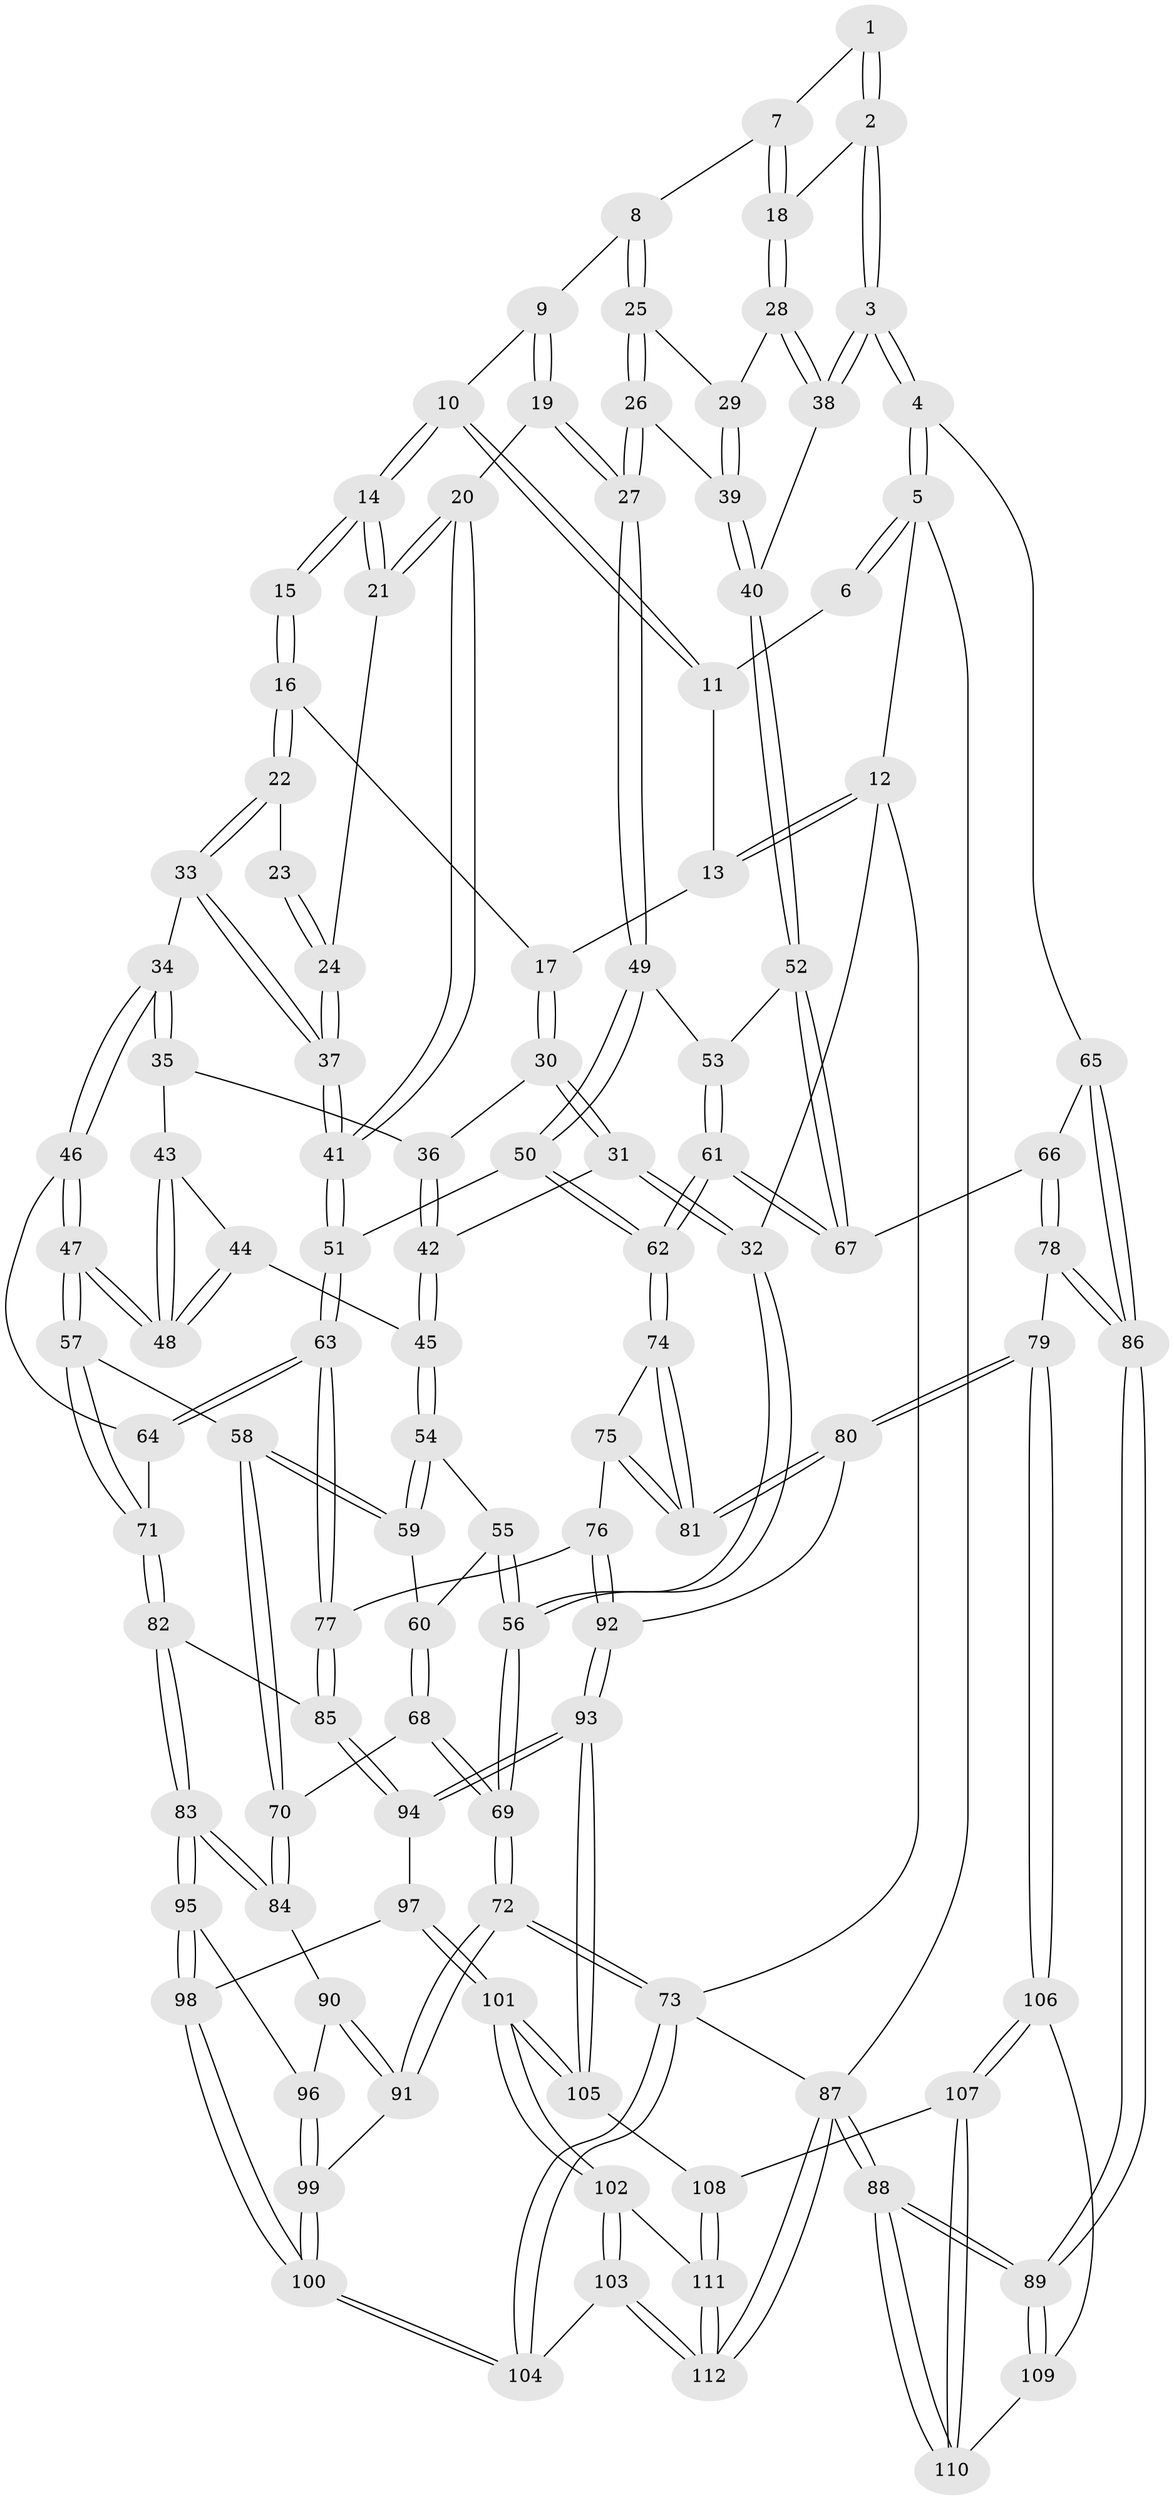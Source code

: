 // Generated by graph-tools (version 1.1) at 2025/50/03/09/25 03:50:58]
// undirected, 112 vertices, 277 edges
graph export_dot {
graph [start="1"]
  node [color=gray90,style=filled];
  1 [pos="+0.8857119149159949+0"];
  2 [pos="+0.9026277805825321+0.07354656082109168"];
  3 [pos="+1+0.2147122203149021"];
  4 [pos="+1+0.24003331671731784"];
  5 [pos="+1+0"];
  6 [pos="+0.8783035578041578+0"];
  7 [pos="+0.7687494273433468+0.07048047552751446"];
  8 [pos="+0.7407725335903731+0.06921685752481907"];
  9 [pos="+0.7276422796719711+0.059856817007375863"];
  10 [pos="+0.6306345758546383+0"];
  11 [pos="+0.6221336376118133+0"];
  12 [pos="+0+0"];
  13 [pos="+0.25886056185959583+0"];
  14 [pos="+0.5995084570809058+0.015631934569824577"];
  15 [pos="+0.48532562447165656+0.06894352596316207"];
  16 [pos="+0.29095352690812964+0"];
  17 [pos="+0.2726294649582278+0"];
  18 [pos="+0.8512593011697054+0.09400320651990998"];
  19 [pos="+0.6586796570016766+0.21429426425096035"];
  20 [pos="+0.6124489359867137+0.1677841690881601"];
  21 [pos="+0.5903973493721667+0.09387735242132166"];
  22 [pos="+0.30462716420729175+0.00020691343301311603"];
  23 [pos="+0.4655582494167345+0.10770415012321857"];
  24 [pos="+0.468074923344321+0.15987099906173405"];
  25 [pos="+0.7527091476911981+0.12052827703253018"];
  26 [pos="+0.6886410115877974+0.22336011142172166"];
  27 [pos="+0.6673276229438116+0.2283429994695067"];
  28 [pos="+0.8149412672908244+0.16676225128521302"];
  29 [pos="+0.8017198594304554+0.1715780482132572"];
  30 [pos="+0.18874335814973475+0.1006026984521047"];
  31 [pos="+0+0.12618715841226943"];
  32 [pos="+0+0.04538401868684925"];
  33 [pos="+0.3928289299517626+0.2385002519592365"];
  34 [pos="+0.3871523107595632+0.2415738027261298"];
  35 [pos="+0.2436445966233315+0.2152296171988084"];
  36 [pos="+0.18889182887360204+0.13665840275059093"];
  37 [pos="+0.4207788368862746+0.24225808566506163"];
  38 [pos="+0.9453160166603701+0.2434842169050019"];
  39 [pos="+0.7657997900671965+0.22475466260259347"];
  40 [pos="+0.8371339289421915+0.30323754891740495"];
  41 [pos="+0.43745297496306734+0.25328094717856503"];
  42 [pos="+0.10786920988770363+0.23671244782882522"];
  43 [pos="+0.23766006511508053+0.22440498302866746"];
  44 [pos="+0.1220306057787515+0.25615387377054577"];
  45 [pos="+0.10972447068286423+0.25141571715626904"];
  46 [pos="+0.3457377287750137+0.2986594590625738"];
  47 [pos="+0.22887544445454097+0.37008642451183144"];
  48 [pos="+0.2050893006441116+0.305029892922745"];
  49 [pos="+0.6547662973150338+0.27009682078749103"];
  50 [pos="+0.5848690473570403+0.36939822662497834"];
  51 [pos="+0.5445464803925562+0.3803509100355434"];
  52 [pos="+0.8347972353398413+0.3084234290188932"];
  53 [pos="+0.7287711914664443+0.30967839540362796"];
  54 [pos="+0.0966768880654685+0.2727419908616884"];
  55 [pos="+8.990410425534406e-05+0.28901097461865743"];
  56 [pos="+0+0.22503106139892007"];
  57 [pos="+0.2070359422905632+0.424110739488128"];
  58 [pos="+0.17324344436914504+0.4331881769202291"];
  59 [pos="+0.09711894131374138+0.3474390647342749"];
  60 [pos="+0.04695614214355249+0.3570200691208663"];
  61 [pos="+0.7673980967029416+0.4608497530342685"];
  62 [pos="+0.7649107215954107+0.4629094286722138"];
  63 [pos="+0.49612434363360236+0.4786435818895234"];
  64 [pos="+0.3622463911218496+0.4026161412463788"];
  65 [pos="+1+0.3235738851433156"];
  66 [pos="+0.9148044399651626+0.44724130638698373"];
  67 [pos="+0.8154322754391501+0.4297183841018462"];
  68 [pos="+0+0.4830330851145416"];
  69 [pos="+0+0.4952542706501905"];
  70 [pos="+0.09881644560285592+0.505955140408136"];
  71 [pos="+0.26024230146306454+0.46252029338300693"];
  72 [pos="+0+0.7644068533631323"];
  73 [pos="+0+1"];
  74 [pos="+0.7571159120231078+0.5221998217586171"];
  75 [pos="+0.5525358478331085+0.5388459175640669"];
  76 [pos="+0.5236503873752035+0.5373219896096844"];
  77 [pos="+0.4911336756871254+0.5044402141821036"];
  78 [pos="+0.9433745947395992+0.6240417759659592"];
  79 [pos="+0.8149743809166069+0.689988925353564"];
  80 [pos="+0.7772999052588868+0.6460409439833884"];
  81 [pos="+0.7751067177395643+0.6371274914586187"];
  82 [pos="+0.27183434068043705+0.47893972041137156"];
  83 [pos="+0.22018269907011348+0.6263824037493358"];
  84 [pos="+0.11864942083052274+0.5658001910210122"];
  85 [pos="+0.4015820715696995+0.5584827450822722"];
  86 [pos="+1+0.6149988518173413"];
  87 [pos="+1+1"];
  88 [pos="+1+1"];
  89 [pos="+1+0.7474263190302387"];
  90 [pos="+0.09999907754782496+0.6069434753972464"];
  91 [pos="+0+0.7337006460320714"];
  92 [pos="+0.5764779703273205+0.6636456931487609"];
  93 [pos="+0.5437806912393348+0.7350199297507468"];
  94 [pos="+0.3724575046835284+0.6314708379230551"];
  95 [pos="+0.22753392152449503+0.6379900959491588"];
  96 [pos="+0.13526726117542243+0.7003465098942361"];
  97 [pos="+0.32941450438193465+0.6788923437314379"];
  98 [pos="+0.28269817135935504+0.6769591373650706"];
  99 [pos="+0.10753311402661425+0.7651835030156534"];
  100 [pos="+0.16548361588642937+0.8164572849263912"];
  101 [pos="+0.4141259864359583+0.9106794993383528"];
  102 [pos="+0.37069183841885794+1"];
  103 [pos="+0.32868450484502915+1"];
  104 [pos="+0.25848103182512405+1"];
  105 [pos="+0.5411347820994393+0.8044534935253762"];
  106 [pos="+0.8136786038526159+0.7663521884699329"];
  107 [pos="+0.8008003213404619+0.8201418434437934"];
  108 [pos="+0.7647613224362769+0.850455196579181"];
  109 [pos="+0.9894076851581449+0.7702521318853379"];
  110 [pos="+0.966366133857425+0.9250623107252631"];
  111 [pos="+0.7519400419634436+0.8969638102557377"];
  112 [pos="+0.7213834999290565+1"];
  1 -- 2;
  1 -- 2;
  1 -- 7;
  2 -- 3;
  2 -- 3;
  2 -- 18;
  3 -- 4;
  3 -- 4;
  3 -- 38;
  3 -- 38;
  4 -- 5;
  4 -- 5;
  4 -- 65;
  5 -- 6;
  5 -- 6;
  5 -- 12;
  5 -- 87;
  6 -- 11;
  7 -- 8;
  7 -- 18;
  7 -- 18;
  8 -- 9;
  8 -- 25;
  8 -- 25;
  9 -- 10;
  9 -- 19;
  9 -- 19;
  10 -- 11;
  10 -- 11;
  10 -- 14;
  10 -- 14;
  11 -- 13;
  12 -- 13;
  12 -- 13;
  12 -- 32;
  12 -- 73;
  13 -- 17;
  14 -- 15;
  14 -- 15;
  14 -- 21;
  14 -- 21;
  15 -- 16;
  15 -- 16;
  16 -- 17;
  16 -- 22;
  16 -- 22;
  17 -- 30;
  17 -- 30;
  18 -- 28;
  18 -- 28;
  19 -- 20;
  19 -- 27;
  19 -- 27;
  20 -- 21;
  20 -- 21;
  20 -- 41;
  20 -- 41;
  21 -- 24;
  22 -- 23;
  22 -- 33;
  22 -- 33;
  23 -- 24;
  23 -- 24;
  24 -- 37;
  24 -- 37;
  25 -- 26;
  25 -- 26;
  25 -- 29;
  26 -- 27;
  26 -- 27;
  26 -- 39;
  27 -- 49;
  27 -- 49;
  28 -- 29;
  28 -- 38;
  28 -- 38;
  29 -- 39;
  29 -- 39;
  30 -- 31;
  30 -- 31;
  30 -- 36;
  31 -- 32;
  31 -- 32;
  31 -- 42;
  32 -- 56;
  32 -- 56;
  33 -- 34;
  33 -- 37;
  33 -- 37;
  34 -- 35;
  34 -- 35;
  34 -- 46;
  34 -- 46;
  35 -- 36;
  35 -- 43;
  36 -- 42;
  36 -- 42;
  37 -- 41;
  37 -- 41;
  38 -- 40;
  39 -- 40;
  39 -- 40;
  40 -- 52;
  40 -- 52;
  41 -- 51;
  41 -- 51;
  42 -- 45;
  42 -- 45;
  43 -- 44;
  43 -- 48;
  43 -- 48;
  44 -- 45;
  44 -- 48;
  44 -- 48;
  45 -- 54;
  45 -- 54;
  46 -- 47;
  46 -- 47;
  46 -- 64;
  47 -- 48;
  47 -- 48;
  47 -- 57;
  47 -- 57;
  49 -- 50;
  49 -- 50;
  49 -- 53;
  50 -- 51;
  50 -- 62;
  50 -- 62;
  51 -- 63;
  51 -- 63;
  52 -- 53;
  52 -- 67;
  52 -- 67;
  53 -- 61;
  53 -- 61;
  54 -- 55;
  54 -- 59;
  54 -- 59;
  55 -- 56;
  55 -- 56;
  55 -- 60;
  56 -- 69;
  56 -- 69;
  57 -- 58;
  57 -- 71;
  57 -- 71;
  58 -- 59;
  58 -- 59;
  58 -- 70;
  58 -- 70;
  59 -- 60;
  60 -- 68;
  60 -- 68;
  61 -- 62;
  61 -- 62;
  61 -- 67;
  61 -- 67;
  62 -- 74;
  62 -- 74;
  63 -- 64;
  63 -- 64;
  63 -- 77;
  63 -- 77;
  64 -- 71;
  65 -- 66;
  65 -- 86;
  65 -- 86;
  66 -- 67;
  66 -- 78;
  66 -- 78;
  68 -- 69;
  68 -- 69;
  68 -- 70;
  69 -- 72;
  69 -- 72;
  70 -- 84;
  70 -- 84;
  71 -- 82;
  71 -- 82;
  72 -- 73;
  72 -- 73;
  72 -- 91;
  72 -- 91;
  73 -- 104;
  73 -- 104;
  73 -- 87;
  74 -- 75;
  74 -- 81;
  74 -- 81;
  75 -- 76;
  75 -- 81;
  75 -- 81;
  76 -- 77;
  76 -- 92;
  76 -- 92;
  77 -- 85;
  77 -- 85;
  78 -- 79;
  78 -- 86;
  78 -- 86;
  79 -- 80;
  79 -- 80;
  79 -- 106;
  79 -- 106;
  80 -- 81;
  80 -- 81;
  80 -- 92;
  82 -- 83;
  82 -- 83;
  82 -- 85;
  83 -- 84;
  83 -- 84;
  83 -- 95;
  83 -- 95;
  84 -- 90;
  85 -- 94;
  85 -- 94;
  86 -- 89;
  86 -- 89;
  87 -- 88;
  87 -- 88;
  87 -- 112;
  87 -- 112;
  88 -- 89;
  88 -- 89;
  88 -- 110;
  88 -- 110;
  89 -- 109;
  89 -- 109;
  90 -- 91;
  90 -- 91;
  90 -- 96;
  91 -- 99;
  92 -- 93;
  92 -- 93;
  93 -- 94;
  93 -- 94;
  93 -- 105;
  93 -- 105;
  94 -- 97;
  95 -- 96;
  95 -- 98;
  95 -- 98;
  96 -- 99;
  96 -- 99;
  97 -- 98;
  97 -- 101;
  97 -- 101;
  98 -- 100;
  98 -- 100;
  99 -- 100;
  99 -- 100;
  100 -- 104;
  100 -- 104;
  101 -- 102;
  101 -- 102;
  101 -- 105;
  101 -- 105;
  102 -- 103;
  102 -- 103;
  102 -- 111;
  103 -- 104;
  103 -- 112;
  103 -- 112;
  105 -- 108;
  106 -- 107;
  106 -- 107;
  106 -- 109;
  107 -- 108;
  107 -- 110;
  107 -- 110;
  108 -- 111;
  108 -- 111;
  109 -- 110;
  111 -- 112;
  111 -- 112;
}
